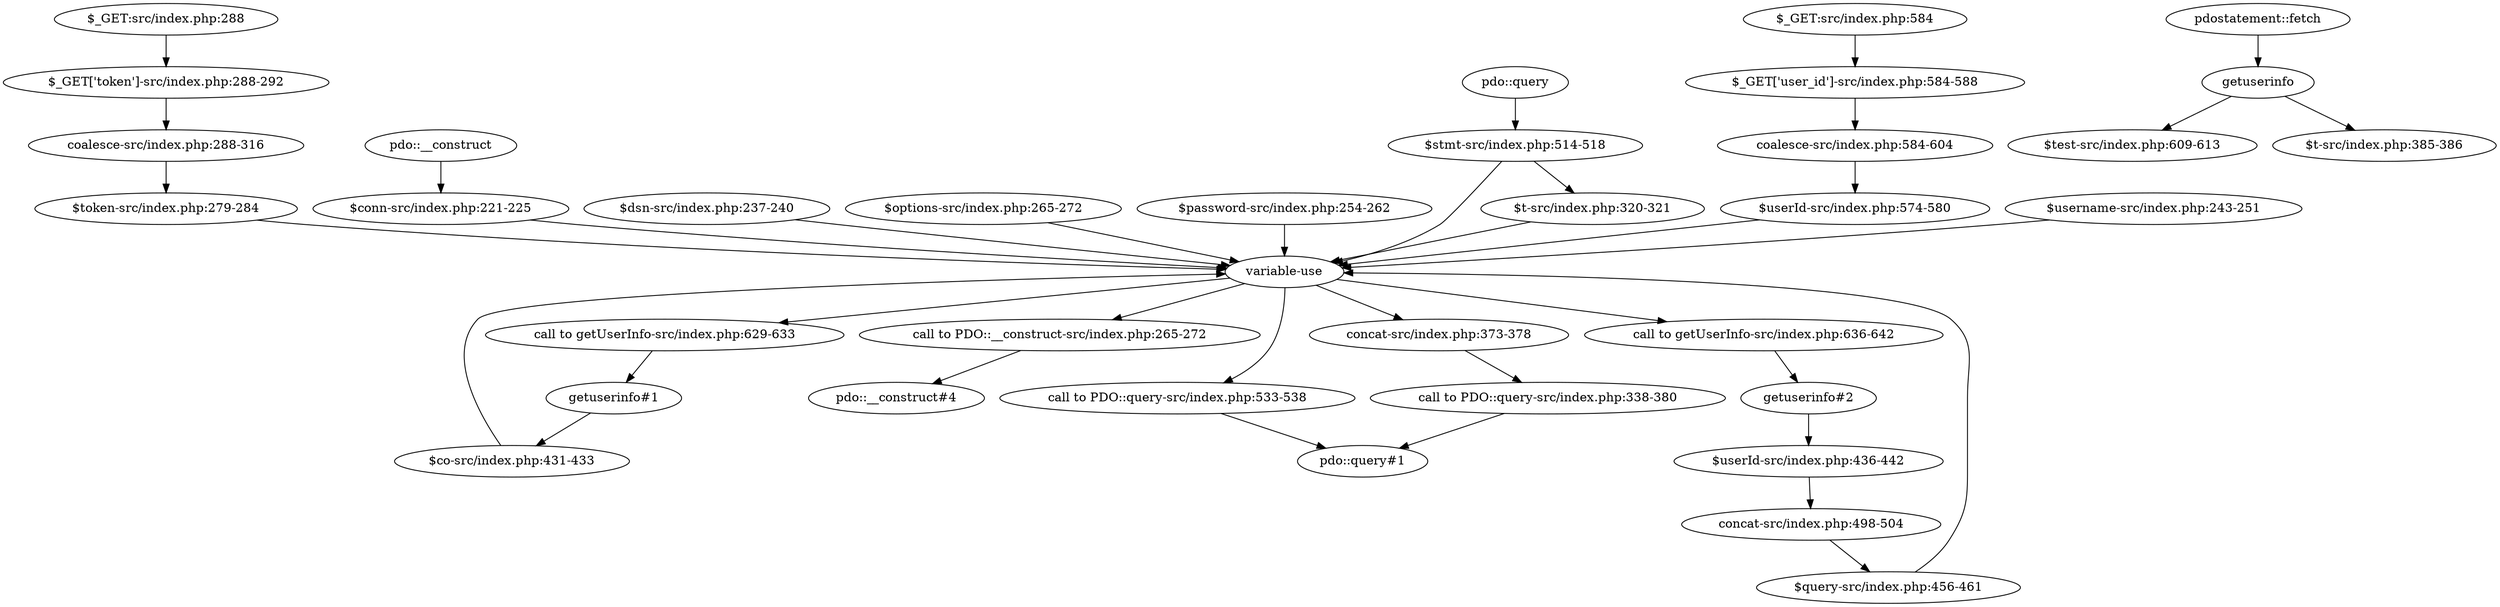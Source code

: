digraph Taints {
	"$_GET:src/index.php:288" -> "$_GET['token']-src/index.php:288-292"
	"$_GET:src/index.php:584" -> "$_GET['user_id']-src/index.php:584-588"
	"$_GET['token']-src/index.php:288-292" -> "coalesce-src/index.php:288-316"
	"$_GET['user_id']-src/index.php:584-588" -> "coalesce-src/index.php:584-604"
	"$co-src/index.php:431-433" -> "variable-use"
	"$conn-src/index.php:221-225" -> "variable-use" -> "call to getUserInfo-src/index.php:629-633"
	"$dsn-src/index.php:237-240" -> "variable-use"
	"$options-src/index.php:265-272" -> "variable-use" -> "call to PDO::__construct-src/index.php:265-272"
	"$password-src/index.php:254-262" -> "variable-use"
	"$query-src/index.php:456-461" -> "variable-use" -> "call to PDO::query-src/index.php:533-538"
	"$stmt-src/index.php:514-518" -> "variable-use"
	"$t-src/index.php:320-321" -> "variable-use"
	"$token-src/index.php:279-284" -> "variable-use" -> "concat-src/index.php:373-378"
	"$userId-src/index.php:436-442" -> "concat-src/index.php:498-504"
	"$userId-src/index.php:574-580" -> "variable-use" -> "call to getUserInfo-src/index.php:636-642"
	"$username-src/index.php:243-251" -> "variable-use"
	"call to PDO::__construct-src/index.php:265-272" -> "pdo::__construct#4"
	"call to PDO::query-src/index.php:338-380" -> "pdo::query#1"
	"call to PDO::query-src/index.php:533-538" -> "pdo::query#1"
	"call to getUserInfo-src/index.php:629-633" -> "getuserinfo#1"
	"call to getUserInfo-src/index.php:636-642" -> "getuserinfo#2"
	"coalesce-src/index.php:288-316" -> "$token-src/index.php:279-284"
	"coalesce-src/index.php:584-604" -> "$userId-src/index.php:574-580"
	"concat-src/index.php:373-378" -> "call to PDO::query-src/index.php:338-380"
	"concat-src/index.php:498-504" -> "$query-src/index.php:456-461"
	"getuserinfo" -> "$test-src/index.php:609-613"
	"getuserinfo#1" -> "$co-src/index.php:431-433"
	"getuserinfo#2" -> "$userId-src/index.php:436-442"
	"pdo::__construct" -> "$conn-src/index.php:221-225"
	"pdo::query" -> "$stmt-src/index.php:514-518" -> "$t-src/index.php:320-321"
	"pdostatement::fetch" -> "getuserinfo" -> "$t-src/index.php:385-386"
}

